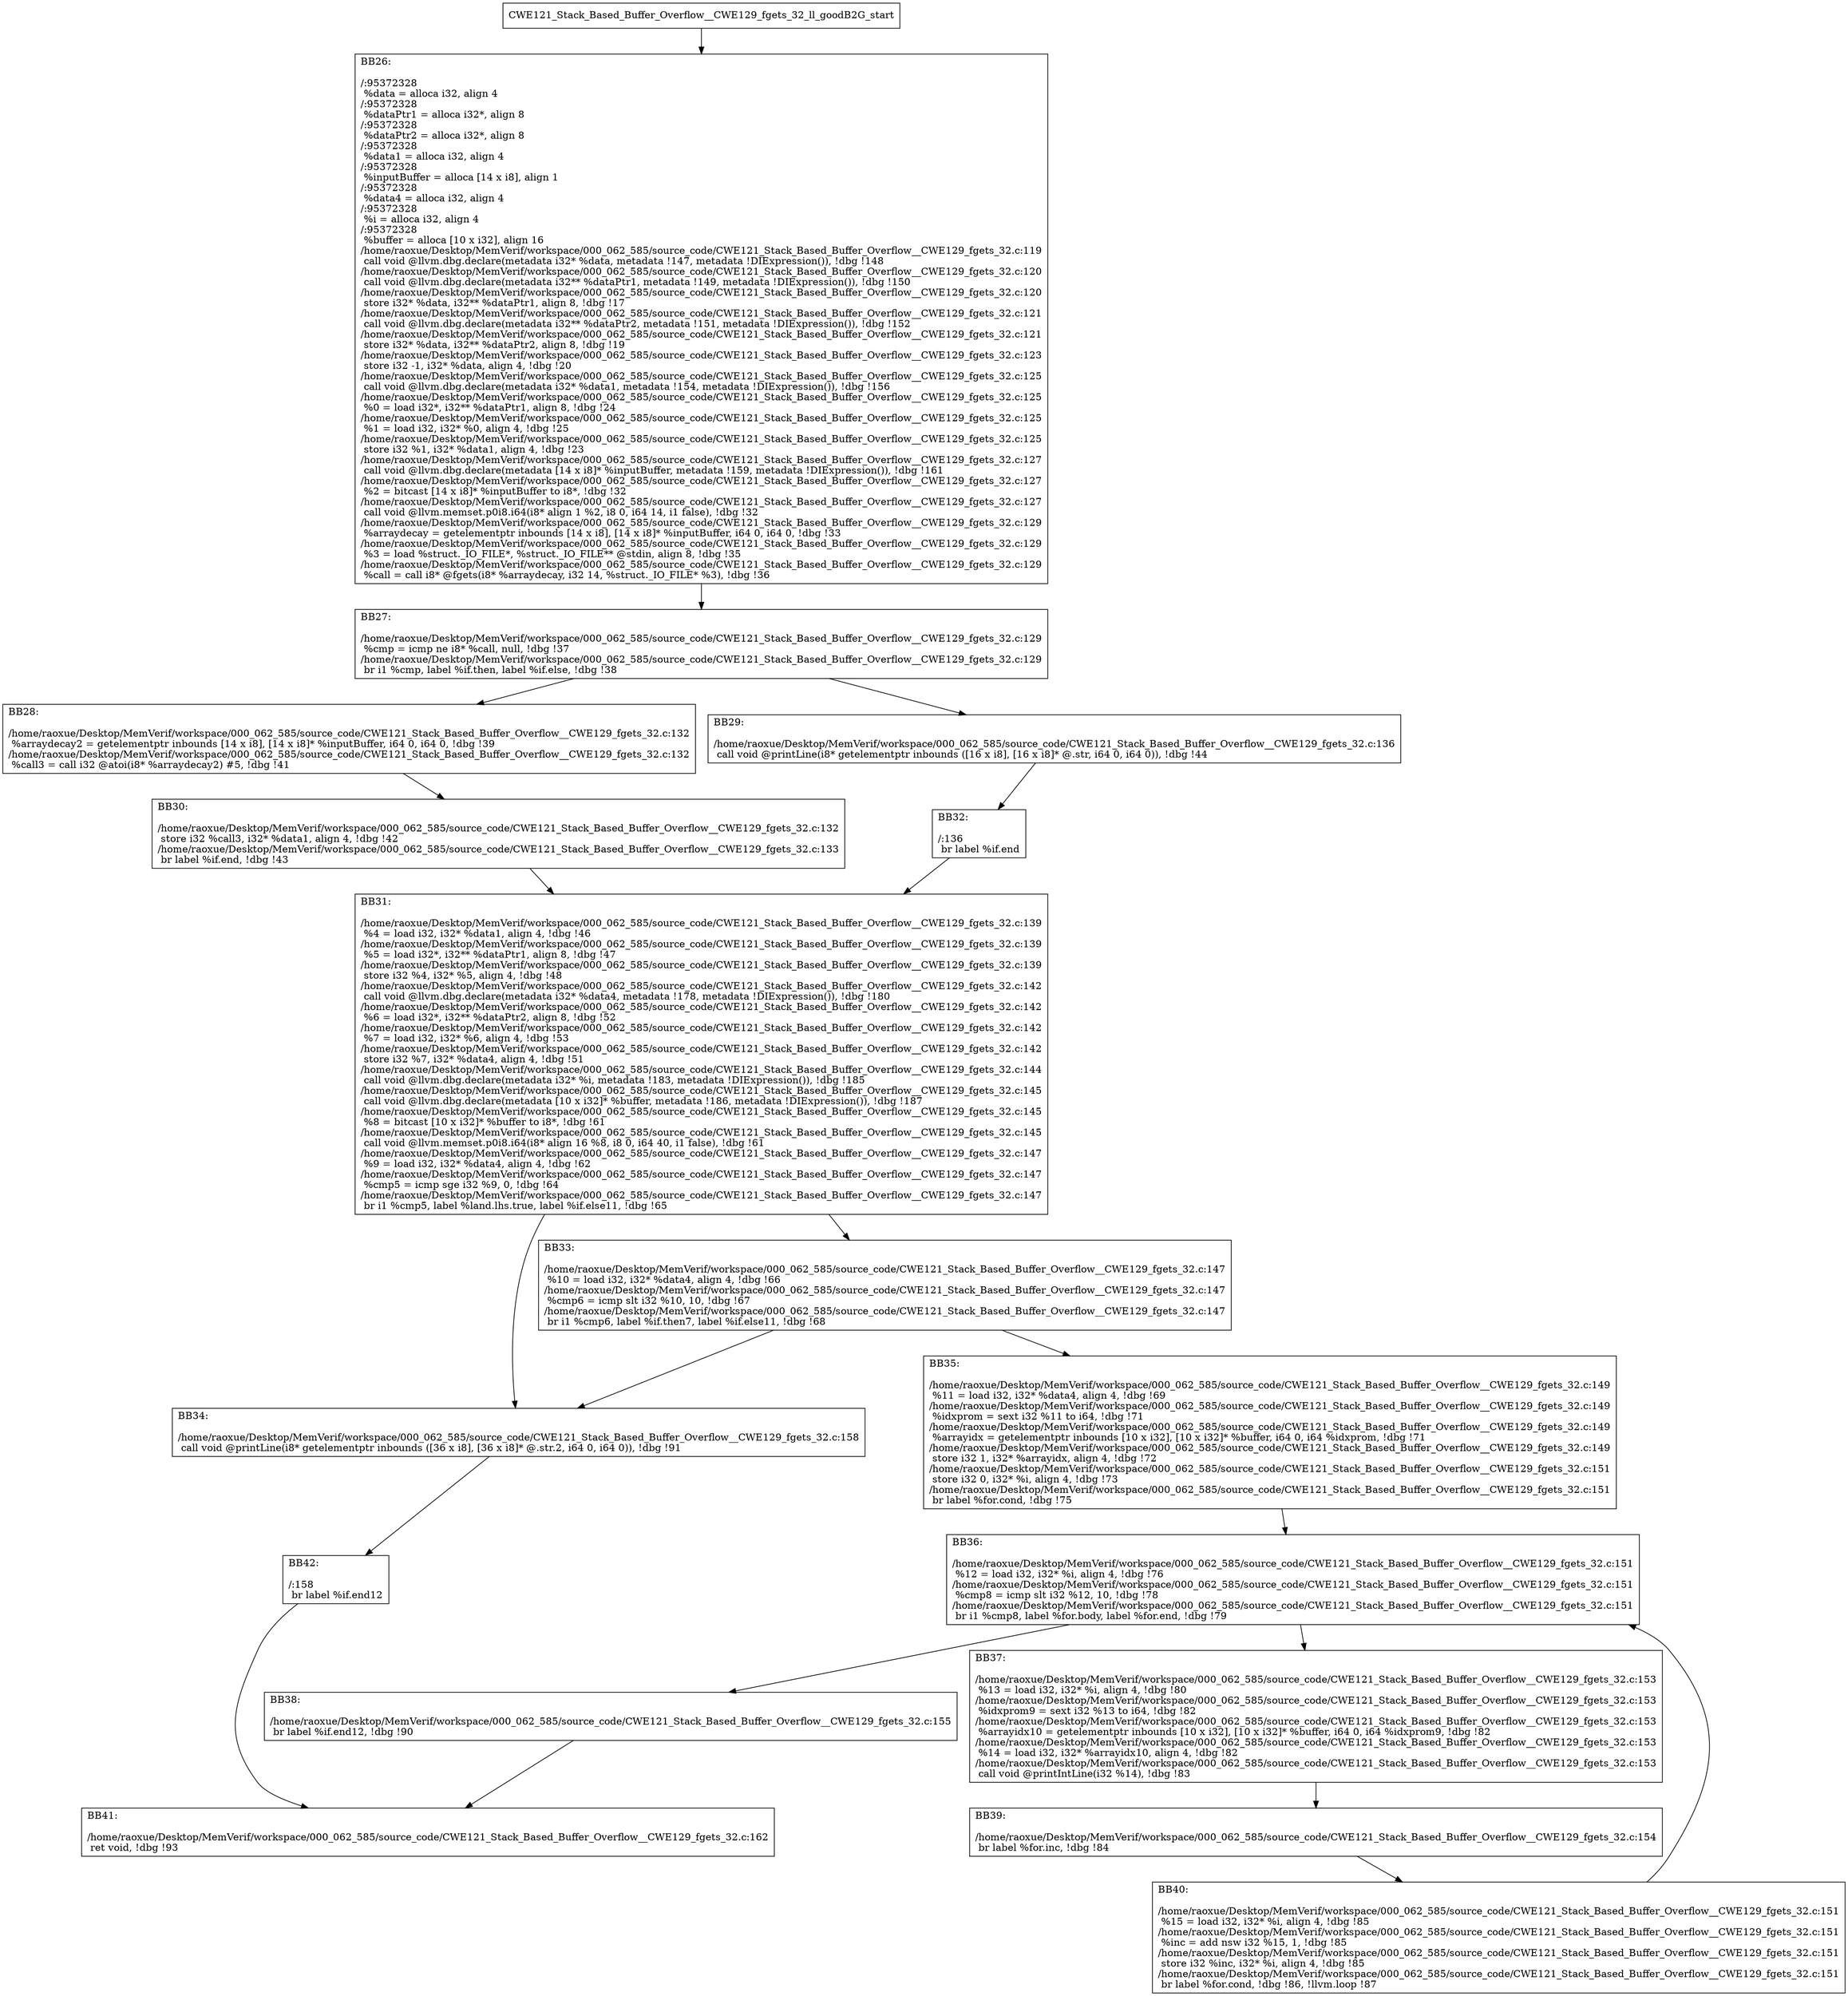 digraph "CFG for'CWE121_Stack_Based_Buffer_Overflow__CWE129_fgets_32_ll_goodB2G' function" {
	BBCWE121_Stack_Based_Buffer_Overflow__CWE129_fgets_32_ll_goodB2G_start[shape=record,label="{CWE121_Stack_Based_Buffer_Overflow__CWE129_fgets_32_ll_goodB2G_start}"];
	BBCWE121_Stack_Based_Buffer_Overflow__CWE129_fgets_32_ll_goodB2G_start-> CWE121_Stack_Based_Buffer_Overflow__CWE129_fgets_32_ll_goodB2GBB26;
	CWE121_Stack_Based_Buffer_Overflow__CWE129_fgets_32_ll_goodB2GBB26 [shape=record, label="{BB26:\l\l/:95372328\l
  %data = alloca i32, align 4\l
/:95372328\l
  %dataPtr1 = alloca i32*, align 8\l
/:95372328\l
  %dataPtr2 = alloca i32*, align 8\l
/:95372328\l
  %data1 = alloca i32, align 4\l
/:95372328\l
  %inputBuffer = alloca [14 x i8], align 1\l
/:95372328\l
  %data4 = alloca i32, align 4\l
/:95372328\l
  %i = alloca i32, align 4\l
/:95372328\l
  %buffer = alloca [10 x i32], align 16\l
/home/raoxue/Desktop/MemVerif/workspace/000_062_585/source_code/CWE121_Stack_Based_Buffer_Overflow__CWE129_fgets_32.c:119\l
  call void @llvm.dbg.declare(metadata i32* %data, metadata !147, metadata !DIExpression()), !dbg !148\l
/home/raoxue/Desktop/MemVerif/workspace/000_062_585/source_code/CWE121_Stack_Based_Buffer_Overflow__CWE129_fgets_32.c:120\l
  call void @llvm.dbg.declare(metadata i32** %dataPtr1, metadata !149, metadata !DIExpression()), !dbg !150\l
/home/raoxue/Desktop/MemVerif/workspace/000_062_585/source_code/CWE121_Stack_Based_Buffer_Overflow__CWE129_fgets_32.c:120\l
  store i32* %data, i32** %dataPtr1, align 8, !dbg !17\l
/home/raoxue/Desktop/MemVerif/workspace/000_062_585/source_code/CWE121_Stack_Based_Buffer_Overflow__CWE129_fgets_32.c:121\l
  call void @llvm.dbg.declare(metadata i32** %dataPtr2, metadata !151, metadata !DIExpression()), !dbg !152\l
/home/raoxue/Desktop/MemVerif/workspace/000_062_585/source_code/CWE121_Stack_Based_Buffer_Overflow__CWE129_fgets_32.c:121\l
  store i32* %data, i32** %dataPtr2, align 8, !dbg !19\l
/home/raoxue/Desktop/MemVerif/workspace/000_062_585/source_code/CWE121_Stack_Based_Buffer_Overflow__CWE129_fgets_32.c:123\l
  store i32 -1, i32* %data, align 4, !dbg !20\l
/home/raoxue/Desktop/MemVerif/workspace/000_062_585/source_code/CWE121_Stack_Based_Buffer_Overflow__CWE129_fgets_32.c:125\l
  call void @llvm.dbg.declare(metadata i32* %data1, metadata !154, metadata !DIExpression()), !dbg !156\l
/home/raoxue/Desktop/MemVerif/workspace/000_062_585/source_code/CWE121_Stack_Based_Buffer_Overflow__CWE129_fgets_32.c:125\l
  %0 = load i32*, i32** %dataPtr1, align 8, !dbg !24\l
/home/raoxue/Desktop/MemVerif/workspace/000_062_585/source_code/CWE121_Stack_Based_Buffer_Overflow__CWE129_fgets_32.c:125\l
  %1 = load i32, i32* %0, align 4, !dbg !25\l
/home/raoxue/Desktop/MemVerif/workspace/000_062_585/source_code/CWE121_Stack_Based_Buffer_Overflow__CWE129_fgets_32.c:125\l
  store i32 %1, i32* %data1, align 4, !dbg !23\l
/home/raoxue/Desktop/MemVerif/workspace/000_062_585/source_code/CWE121_Stack_Based_Buffer_Overflow__CWE129_fgets_32.c:127\l
  call void @llvm.dbg.declare(metadata [14 x i8]* %inputBuffer, metadata !159, metadata !DIExpression()), !dbg !161\l
/home/raoxue/Desktop/MemVerif/workspace/000_062_585/source_code/CWE121_Stack_Based_Buffer_Overflow__CWE129_fgets_32.c:127\l
  %2 = bitcast [14 x i8]* %inputBuffer to i8*, !dbg !32\l
/home/raoxue/Desktop/MemVerif/workspace/000_062_585/source_code/CWE121_Stack_Based_Buffer_Overflow__CWE129_fgets_32.c:127\l
  call void @llvm.memset.p0i8.i64(i8* align 1 %2, i8 0, i64 14, i1 false), !dbg !32\l
/home/raoxue/Desktop/MemVerif/workspace/000_062_585/source_code/CWE121_Stack_Based_Buffer_Overflow__CWE129_fgets_32.c:129\l
  %arraydecay = getelementptr inbounds [14 x i8], [14 x i8]* %inputBuffer, i64 0, i64 0, !dbg !33\l
/home/raoxue/Desktop/MemVerif/workspace/000_062_585/source_code/CWE121_Stack_Based_Buffer_Overflow__CWE129_fgets_32.c:129\l
  %3 = load %struct._IO_FILE*, %struct._IO_FILE** @stdin, align 8, !dbg !35\l
/home/raoxue/Desktop/MemVerif/workspace/000_062_585/source_code/CWE121_Stack_Based_Buffer_Overflow__CWE129_fgets_32.c:129\l
  %call = call i8* @fgets(i8* %arraydecay, i32 14, %struct._IO_FILE* %3), !dbg !36\l
}"];
	CWE121_Stack_Based_Buffer_Overflow__CWE129_fgets_32_ll_goodB2GBB26-> CWE121_Stack_Based_Buffer_Overflow__CWE129_fgets_32_ll_goodB2GBB27;
	CWE121_Stack_Based_Buffer_Overflow__CWE129_fgets_32_ll_goodB2GBB27 [shape=record, label="{BB27:\l\l/home/raoxue/Desktop/MemVerif/workspace/000_062_585/source_code/CWE121_Stack_Based_Buffer_Overflow__CWE129_fgets_32.c:129\l
  %cmp = icmp ne i8* %call, null, !dbg !37\l
/home/raoxue/Desktop/MemVerif/workspace/000_062_585/source_code/CWE121_Stack_Based_Buffer_Overflow__CWE129_fgets_32.c:129\l
  br i1 %cmp, label %if.then, label %if.else, !dbg !38\l
}"];
	CWE121_Stack_Based_Buffer_Overflow__CWE129_fgets_32_ll_goodB2GBB27-> CWE121_Stack_Based_Buffer_Overflow__CWE129_fgets_32_ll_goodB2GBB28;
	CWE121_Stack_Based_Buffer_Overflow__CWE129_fgets_32_ll_goodB2GBB27-> CWE121_Stack_Based_Buffer_Overflow__CWE129_fgets_32_ll_goodB2GBB29;
	CWE121_Stack_Based_Buffer_Overflow__CWE129_fgets_32_ll_goodB2GBB28 [shape=record, label="{BB28:\l\l/home/raoxue/Desktop/MemVerif/workspace/000_062_585/source_code/CWE121_Stack_Based_Buffer_Overflow__CWE129_fgets_32.c:132\l
  %arraydecay2 = getelementptr inbounds [14 x i8], [14 x i8]* %inputBuffer, i64 0, i64 0, !dbg !39\l
/home/raoxue/Desktop/MemVerif/workspace/000_062_585/source_code/CWE121_Stack_Based_Buffer_Overflow__CWE129_fgets_32.c:132\l
  %call3 = call i32 @atoi(i8* %arraydecay2) #5, !dbg !41\l
}"];
	CWE121_Stack_Based_Buffer_Overflow__CWE129_fgets_32_ll_goodB2GBB28-> CWE121_Stack_Based_Buffer_Overflow__CWE129_fgets_32_ll_goodB2GBB30;
	CWE121_Stack_Based_Buffer_Overflow__CWE129_fgets_32_ll_goodB2GBB30 [shape=record, label="{BB30:\l\l/home/raoxue/Desktop/MemVerif/workspace/000_062_585/source_code/CWE121_Stack_Based_Buffer_Overflow__CWE129_fgets_32.c:132\l
  store i32 %call3, i32* %data1, align 4, !dbg !42\l
/home/raoxue/Desktop/MemVerif/workspace/000_062_585/source_code/CWE121_Stack_Based_Buffer_Overflow__CWE129_fgets_32.c:133\l
  br label %if.end, !dbg !43\l
}"];
	CWE121_Stack_Based_Buffer_Overflow__CWE129_fgets_32_ll_goodB2GBB30-> CWE121_Stack_Based_Buffer_Overflow__CWE129_fgets_32_ll_goodB2GBB31;
	CWE121_Stack_Based_Buffer_Overflow__CWE129_fgets_32_ll_goodB2GBB29 [shape=record, label="{BB29:\l\l/home/raoxue/Desktop/MemVerif/workspace/000_062_585/source_code/CWE121_Stack_Based_Buffer_Overflow__CWE129_fgets_32.c:136\l
  call void @printLine(i8* getelementptr inbounds ([16 x i8], [16 x i8]* @.str, i64 0, i64 0)), !dbg !44\l
}"];
	CWE121_Stack_Based_Buffer_Overflow__CWE129_fgets_32_ll_goodB2GBB29-> CWE121_Stack_Based_Buffer_Overflow__CWE129_fgets_32_ll_goodB2GBB32;
	CWE121_Stack_Based_Buffer_Overflow__CWE129_fgets_32_ll_goodB2GBB32 [shape=record, label="{BB32:\l\l/:136\l
  br label %if.end\l
}"];
	CWE121_Stack_Based_Buffer_Overflow__CWE129_fgets_32_ll_goodB2GBB32-> CWE121_Stack_Based_Buffer_Overflow__CWE129_fgets_32_ll_goodB2GBB31;
	CWE121_Stack_Based_Buffer_Overflow__CWE129_fgets_32_ll_goodB2GBB31 [shape=record, label="{BB31:\l\l/home/raoxue/Desktop/MemVerif/workspace/000_062_585/source_code/CWE121_Stack_Based_Buffer_Overflow__CWE129_fgets_32.c:139\l
  %4 = load i32, i32* %data1, align 4, !dbg !46\l
/home/raoxue/Desktop/MemVerif/workspace/000_062_585/source_code/CWE121_Stack_Based_Buffer_Overflow__CWE129_fgets_32.c:139\l
  %5 = load i32*, i32** %dataPtr1, align 8, !dbg !47\l
/home/raoxue/Desktop/MemVerif/workspace/000_062_585/source_code/CWE121_Stack_Based_Buffer_Overflow__CWE129_fgets_32.c:139\l
  store i32 %4, i32* %5, align 4, !dbg !48\l
/home/raoxue/Desktop/MemVerif/workspace/000_062_585/source_code/CWE121_Stack_Based_Buffer_Overflow__CWE129_fgets_32.c:142\l
  call void @llvm.dbg.declare(metadata i32* %data4, metadata !178, metadata !DIExpression()), !dbg !180\l
/home/raoxue/Desktop/MemVerif/workspace/000_062_585/source_code/CWE121_Stack_Based_Buffer_Overflow__CWE129_fgets_32.c:142\l
  %6 = load i32*, i32** %dataPtr2, align 8, !dbg !52\l
/home/raoxue/Desktop/MemVerif/workspace/000_062_585/source_code/CWE121_Stack_Based_Buffer_Overflow__CWE129_fgets_32.c:142\l
  %7 = load i32, i32* %6, align 4, !dbg !53\l
/home/raoxue/Desktop/MemVerif/workspace/000_062_585/source_code/CWE121_Stack_Based_Buffer_Overflow__CWE129_fgets_32.c:142\l
  store i32 %7, i32* %data4, align 4, !dbg !51\l
/home/raoxue/Desktop/MemVerif/workspace/000_062_585/source_code/CWE121_Stack_Based_Buffer_Overflow__CWE129_fgets_32.c:144\l
  call void @llvm.dbg.declare(metadata i32* %i, metadata !183, metadata !DIExpression()), !dbg !185\l
/home/raoxue/Desktop/MemVerif/workspace/000_062_585/source_code/CWE121_Stack_Based_Buffer_Overflow__CWE129_fgets_32.c:145\l
  call void @llvm.dbg.declare(metadata [10 x i32]* %buffer, metadata !186, metadata !DIExpression()), !dbg !187\l
/home/raoxue/Desktop/MemVerif/workspace/000_062_585/source_code/CWE121_Stack_Based_Buffer_Overflow__CWE129_fgets_32.c:145\l
  %8 = bitcast [10 x i32]* %buffer to i8*, !dbg !61\l
/home/raoxue/Desktop/MemVerif/workspace/000_062_585/source_code/CWE121_Stack_Based_Buffer_Overflow__CWE129_fgets_32.c:145\l
  call void @llvm.memset.p0i8.i64(i8* align 16 %8, i8 0, i64 40, i1 false), !dbg !61\l
/home/raoxue/Desktop/MemVerif/workspace/000_062_585/source_code/CWE121_Stack_Based_Buffer_Overflow__CWE129_fgets_32.c:147\l
  %9 = load i32, i32* %data4, align 4, !dbg !62\l
/home/raoxue/Desktop/MemVerif/workspace/000_062_585/source_code/CWE121_Stack_Based_Buffer_Overflow__CWE129_fgets_32.c:147\l
  %cmp5 = icmp sge i32 %9, 0, !dbg !64\l
/home/raoxue/Desktop/MemVerif/workspace/000_062_585/source_code/CWE121_Stack_Based_Buffer_Overflow__CWE129_fgets_32.c:147\l
  br i1 %cmp5, label %land.lhs.true, label %if.else11, !dbg !65\l
}"];
	CWE121_Stack_Based_Buffer_Overflow__CWE129_fgets_32_ll_goodB2GBB31-> CWE121_Stack_Based_Buffer_Overflow__CWE129_fgets_32_ll_goodB2GBB33;
	CWE121_Stack_Based_Buffer_Overflow__CWE129_fgets_32_ll_goodB2GBB31-> CWE121_Stack_Based_Buffer_Overflow__CWE129_fgets_32_ll_goodB2GBB34;
	CWE121_Stack_Based_Buffer_Overflow__CWE129_fgets_32_ll_goodB2GBB33 [shape=record, label="{BB33:\l\l/home/raoxue/Desktop/MemVerif/workspace/000_062_585/source_code/CWE121_Stack_Based_Buffer_Overflow__CWE129_fgets_32.c:147\l
  %10 = load i32, i32* %data4, align 4, !dbg !66\l
/home/raoxue/Desktop/MemVerif/workspace/000_062_585/source_code/CWE121_Stack_Based_Buffer_Overflow__CWE129_fgets_32.c:147\l
  %cmp6 = icmp slt i32 %10, 10, !dbg !67\l
/home/raoxue/Desktop/MemVerif/workspace/000_062_585/source_code/CWE121_Stack_Based_Buffer_Overflow__CWE129_fgets_32.c:147\l
  br i1 %cmp6, label %if.then7, label %if.else11, !dbg !68\l
}"];
	CWE121_Stack_Based_Buffer_Overflow__CWE129_fgets_32_ll_goodB2GBB33-> CWE121_Stack_Based_Buffer_Overflow__CWE129_fgets_32_ll_goodB2GBB35;
	CWE121_Stack_Based_Buffer_Overflow__CWE129_fgets_32_ll_goodB2GBB33-> CWE121_Stack_Based_Buffer_Overflow__CWE129_fgets_32_ll_goodB2GBB34;
	CWE121_Stack_Based_Buffer_Overflow__CWE129_fgets_32_ll_goodB2GBB35 [shape=record, label="{BB35:\l\l/home/raoxue/Desktop/MemVerif/workspace/000_062_585/source_code/CWE121_Stack_Based_Buffer_Overflow__CWE129_fgets_32.c:149\l
  %11 = load i32, i32* %data4, align 4, !dbg !69\l
/home/raoxue/Desktop/MemVerif/workspace/000_062_585/source_code/CWE121_Stack_Based_Buffer_Overflow__CWE129_fgets_32.c:149\l
  %idxprom = sext i32 %11 to i64, !dbg !71\l
/home/raoxue/Desktop/MemVerif/workspace/000_062_585/source_code/CWE121_Stack_Based_Buffer_Overflow__CWE129_fgets_32.c:149\l
  %arrayidx = getelementptr inbounds [10 x i32], [10 x i32]* %buffer, i64 0, i64 %idxprom, !dbg !71\l
/home/raoxue/Desktop/MemVerif/workspace/000_062_585/source_code/CWE121_Stack_Based_Buffer_Overflow__CWE129_fgets_32.c:149\l
  store i32 1, i32* %arrayidx, align 4, !dbg !72\l
/home/raoxue/Desktop/MemVerif/workspace/000_062_585/source_code/CWE121_Stack_Based_Buffer_Overflow__CWE129_fgets_32.c:151\l
  store i32 0, i32* %i, align 4, !dbg !73\l
/home/raoxue/Desktop/MemVerif/workspace/000_062_585/source_code/CWE121_Stack_Based_Buffer_Overflow__CWE129_fgets_32.c:151\l
  br label %for.cond, !dbg !75\l
}"];
	CWE121_Stack_Based_Buffer_Overflow__CWE129_fgets_32_ll_goodB2GBB35-> CWE121_Stack_Based_Buffer_Overflow__CWE129_fgets_32_ll_goodB2GBB36;
	CWE121_Stack_Based_Buffer_Overflow__CWE129_fgets_32_ll_goodB2GBB36 [shape=record, label="{BB36:\l\l/home/raoxue/Desktop/MemVerif/workspace/000_062_585/source_code/CWE121_Stack_Based_Buffer_Overflow__CWE129_fgets_32.c:151\l
  %12 = load i32, i32* %i, align 4, !dbg !76\l
/home/raoxue/Desktop/MemVerif/workspace/000_062_585/source_code/CWE121_Stack_Based_Buffer_Overflow__CWE129_fgets_32.c:151\l
  %cmp8 = icmp slt i32 %12, 10, !dbg !78\l
/home/raoxue/Desktop/MemVerif/workspace/000_062_585/source_code/CWE121_Stack_Based_Buffer_Overflow__CWE129_fgets_32.c:151\l
  br i1 %cmp8, label %for.body, label %for.end, !dbg !79\l
}"];
	CWE121_Stack_Based_Buffer_Overflow__CWE129_fgets_32_ll_goodB2GBB36-> CWE121_Stack_Based_Buffer_Overflow__CWE129_fgets_32_ll_goodB2GBB37;
	CWE121_Stack_Based_Buffer_Overflow__CWE129_fgets_32_ll_goodB2GBB36-> CWE121_Stack_Based_Buffer_Overflow__CWE129_fgets_32_ll_goodB2GBB38;
	CWE121_Stack_Based_Buffer_Overflow__CWE129_fgets_32_ll_goodB2GBB37 [shape=record, label="{BB37:\l\l/home/raoxue/Desktop/MemVerif/workspace/000_062_585/source_code/CWE121_Stack_Based_Buffer_Overflow__CWE129_fgets_32.c:153\l
  %13 = load i32, i32* %i, align 4, !dbg !80\l
/home/raoxue/Desktop/MemVerif/workspace/000_062_585/source_code/CWE121_Stack_Based_Buffer_Overflow__CWE129_fgets_32.c:153\l
  %idxprom9 = sext i32 %13 to i64, !dbg !82\l
/home/raoxue/Desktop/MemVerif/workspace/000_062_585/source_code/CWE121_Stack_Based_Buffer_Overflow__CWE129_fgets_32.c:153\l
  %arrayidx10 = getelementptr inbounds [10 x i32], [10 x i32]* %buffer, i64 0, i64 %idxprom9, !dbg !82\l
/home/raoxue/Desktop/MemVerif/workspace/000_062_585/source_code/CWE121_Stack_Based_Buffer_Overflow__CWE129_fgets_32.c:153\l
  %14 = load i32, i32* %arrayidx10, align 4, !dbg !82\l
/home/raoxue/Desktop/MemVerif/workspace/000_062_585/source_code/CWE121_Stack_Based_Buffer_Overflow__CWE129_fgets_32.c:153\l
  call void @printIntLine(i32 %14), !dbg !83\l
}"];
	CWE121_Stack_Based_Buffer_Overflow__CWE129_fgets_32_ll_goodB2GBB37-> CWE121_Stack_Based_Buffer_Overflow__CWE129_fgets_32_ll_goodB2GBB39;
	CWE121_Stack_Based_Buffer_Overflow__CWE129_fgets_32_ll_goodB2GBB39 [shape=record, label="{BB39:\l\l/home/raoxue/Desktop/MemVerif/workspace/000_062_585/source_code/CWE121_Stack_Based_Buffer_Overflow__CWE129_fgets_32.c:154\l
  br label %for.inc, !dbg !84\l
}"];
	CWE121_Stack_Based_Buffer_Overflow__CWE129_fgets_32_ll_goodB2GBB39-> CWE121_Stack_Based_Buffer_Overflow__CWE129_fgets_32_ll_goodB2GBB40;
	CWE121_Stack_Based_Buffer_Overflow__CWE129_fgets_32_ll_goodB2GBB40 [shape=record, label="{BB40:\l\l/home/raoxue/Desktop/MemVerif/workspace/000_062_585/source_code/CWE121_Stack_Based_Buffer_Overflow__CWE129_fgets_32.c:151\l
  %15 = load i32, i32* %i, align 4, !dbg !85\l
/home/raoxue/Desktop/MemVerif/workspace/000_062_585/source_code/CWE121_Stack_Based_Buffer_Overflow__CWE129_fgets_32.c:151\l
  %inc = add nsw i32 %15, 1, !dbg !85\l
/home/raoxue/Desktop/MemVerif/workspace/000_062_585/source_code/CWE121_Stack_Based_Buffer_Overflow__CWE129_fgets_32.c:151\l
  store i32 %inc, i32* %i, align 4, !dbg !85\l
/home/raoxue/Desktop/MemVerif/workspace/000_062_585/source_code/CWE121_Stack_Based_Buffer_Overflow__CWE129_fgets_32.c:151\l
  br label %for.cond, !dbg !86, !llvm.loop !87\l
}"];
	CWE121_Stack_Based_Buffer_Overflow__CWE129_fgets_32_ll_goodB2GBB40-> CWE121_Stack_Based_Buffer_Overflow__CWE129_fgets_32_ll_goodB2GBB36;
	CWE121_Stack_Based_Buffer_Overflow__CWE129_fgets_32_ll_goodB2GBB38 [shape=record, label="{BB38:\l\l/home/raoxue/Desktop/MemVerif/workspace/000_062_585/source_code/CWE121_Stack_Based_Buffer_Overflow__CWE129_fgets_32.c:155\l
  br label %if.end12, !dbg !90\l
}"];
	CWE121_Stack_Based_Buffer_Overflow__CWE129_fgets_32_ll_goodB2GBB38-> CWE121_Stack_Based_Buffer_Overflow__CWE129_fgets_32_ll_goodB2GBB41;
	CWE121_Stack_Based_Buffer_Overflow__CWE129_fgets_32_ll_goodB2GBB34 [shape=record, label="{BB34:\l\l/home/raoxue/Desktop/MemVerif/workspace/000_062_585/source_code/CWE121_Stack_Based_Buffer_Overflow__CWE129_fgets_32.c:158\l
  call void @printLine(i8* getelementptr inbounds ([36 x i8], [36 x i8]* @.str.2, i64 0, i64 0)), !dbg !91\l
}"];
	CWE121_Stack_Based_Buffer_Overflow__CWE129_fgets_32_ll_goodB2GBB34-> CWE121_Stack_Based_Buffer_Overflow__CWE129_fgets_32_ll_goodB2GBB42;
	CWE121_Stack_Based_Buffer_Overflow__CWE129_fgets_32_ll_goodB2GBB42 [shape=record, label="{BB42:\l\l/:158\l
  br label %if.end12\l
}"];
	CWE121_Stack_Based_Buffer_Overflow__CWE129_fgets_32_ll_goodB2GBB42-> CWE121_Stack_Based_Buffer_Overflow__CWE129_fgets_32_ll_goodB2GBB41;
	CWE121_Stack_Based_Buffer_Overflow__CWE129_fgets_32_ll_goodB2GBB41 [shape=record, label="{BB41:\l\l/home/raoxue/Desktop/MemVerif/workspace/000_062_585/source_code/CWE121_Stack_Based_Buffer_Overflow__CWE129_fgets_32.c:162\l
  ret void, !dbg !93\l
}"];
}
